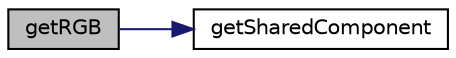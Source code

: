 digraph "getRGB"
{
  edge [fontname="Helvetica",fontsize="10",labelfontname="Helvetica",labelfontsize="10"];
  node [fontname="Helvetica",fontsize="10",shape=record];
  rankdir="LR";
  Node26 [label="getRGB",height=0.2,width=0.4,color="black", fillcolor="grey75", style="filled", fontcolor="black"];
  Node26 -> Node27 [color="midnightblue",fontsize="10",style="solid",fontname="Helvetica"];
  Node27 [label="getSharedComponent",height=0.2,width=0.4,color="black", fillcolor="white", style="filled",URL="$class_p_h_p_excel___style___color.html#a49e6e514d1dce7982e6864942bcb1f5d"];
}
